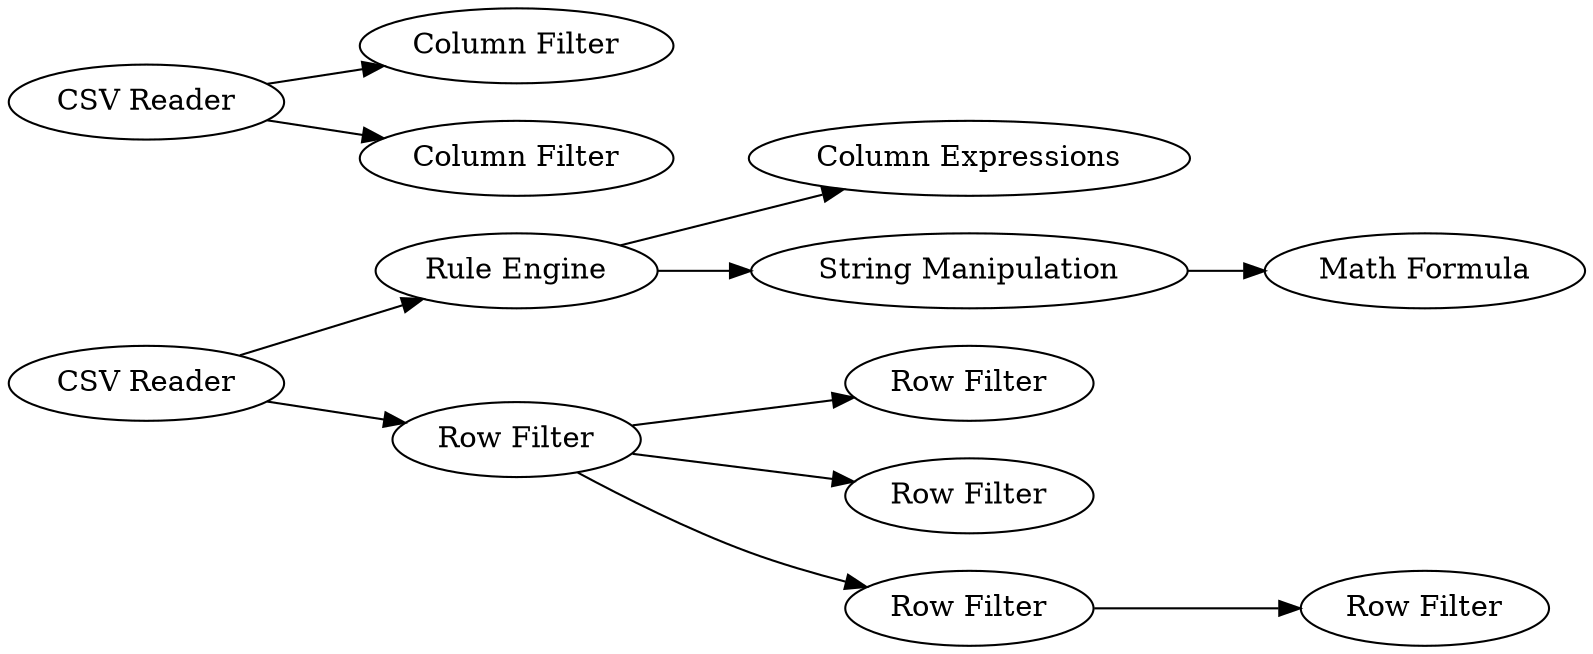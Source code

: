 digraph {
	"6202187992694517088_29" [label="Math Formula"]
	"6202187992694517088_5" [label="Row Filter"]
	"6202187992694517088_30" [label="Column Expressions"]
	"6202187992694517088_3" [label="Row Filter"]
	"6202187992694517088_24" [label="Column Filter"]
	"6202187992694517088_12" [label="Row Filter"]
	"6202187992694517088_11" [label="Row Filter"]
	"6202187992694517088_27" [label="Rule Engine"]
	"6202187992694517088_2" [label="Row Filter"]
	"6202187992694517088_28" [label="String Manipulation"]
	"6202187992694517088_32" [label="CSV Reader"]
	"6202187992694517088_23" [label="Column Filter"]
	"6202187992694517088_31" [label="CSV Reader"]
	"6202187992694517088_32" -> "6202187992694517088_23"
	"6202187992694517088_31" -> "6202187992694517088_27"
	"6202187992694517088_28" -> "6202187992694517088_29"
	"6202187992694517088_27" -> "6202187992694517088_28"
	"6202187992694517088_2" -> "6202187992694517088_5"
	"6202187992694517088_2" -> "6202187992694517088_3"
	"6202187992694517088_2" -> "6202187992694517088_11"
	"6202187992694517088_27" -> "6202187992694517088_30"
	"6202187992694517088_11" -> "6202187992694517088_12"
	"6202187992694517088_31" -> "6202187992694517088_2"
	"6202187992694517088_32" -> "6202187992694517088_24"
	rankdir=LR
}
